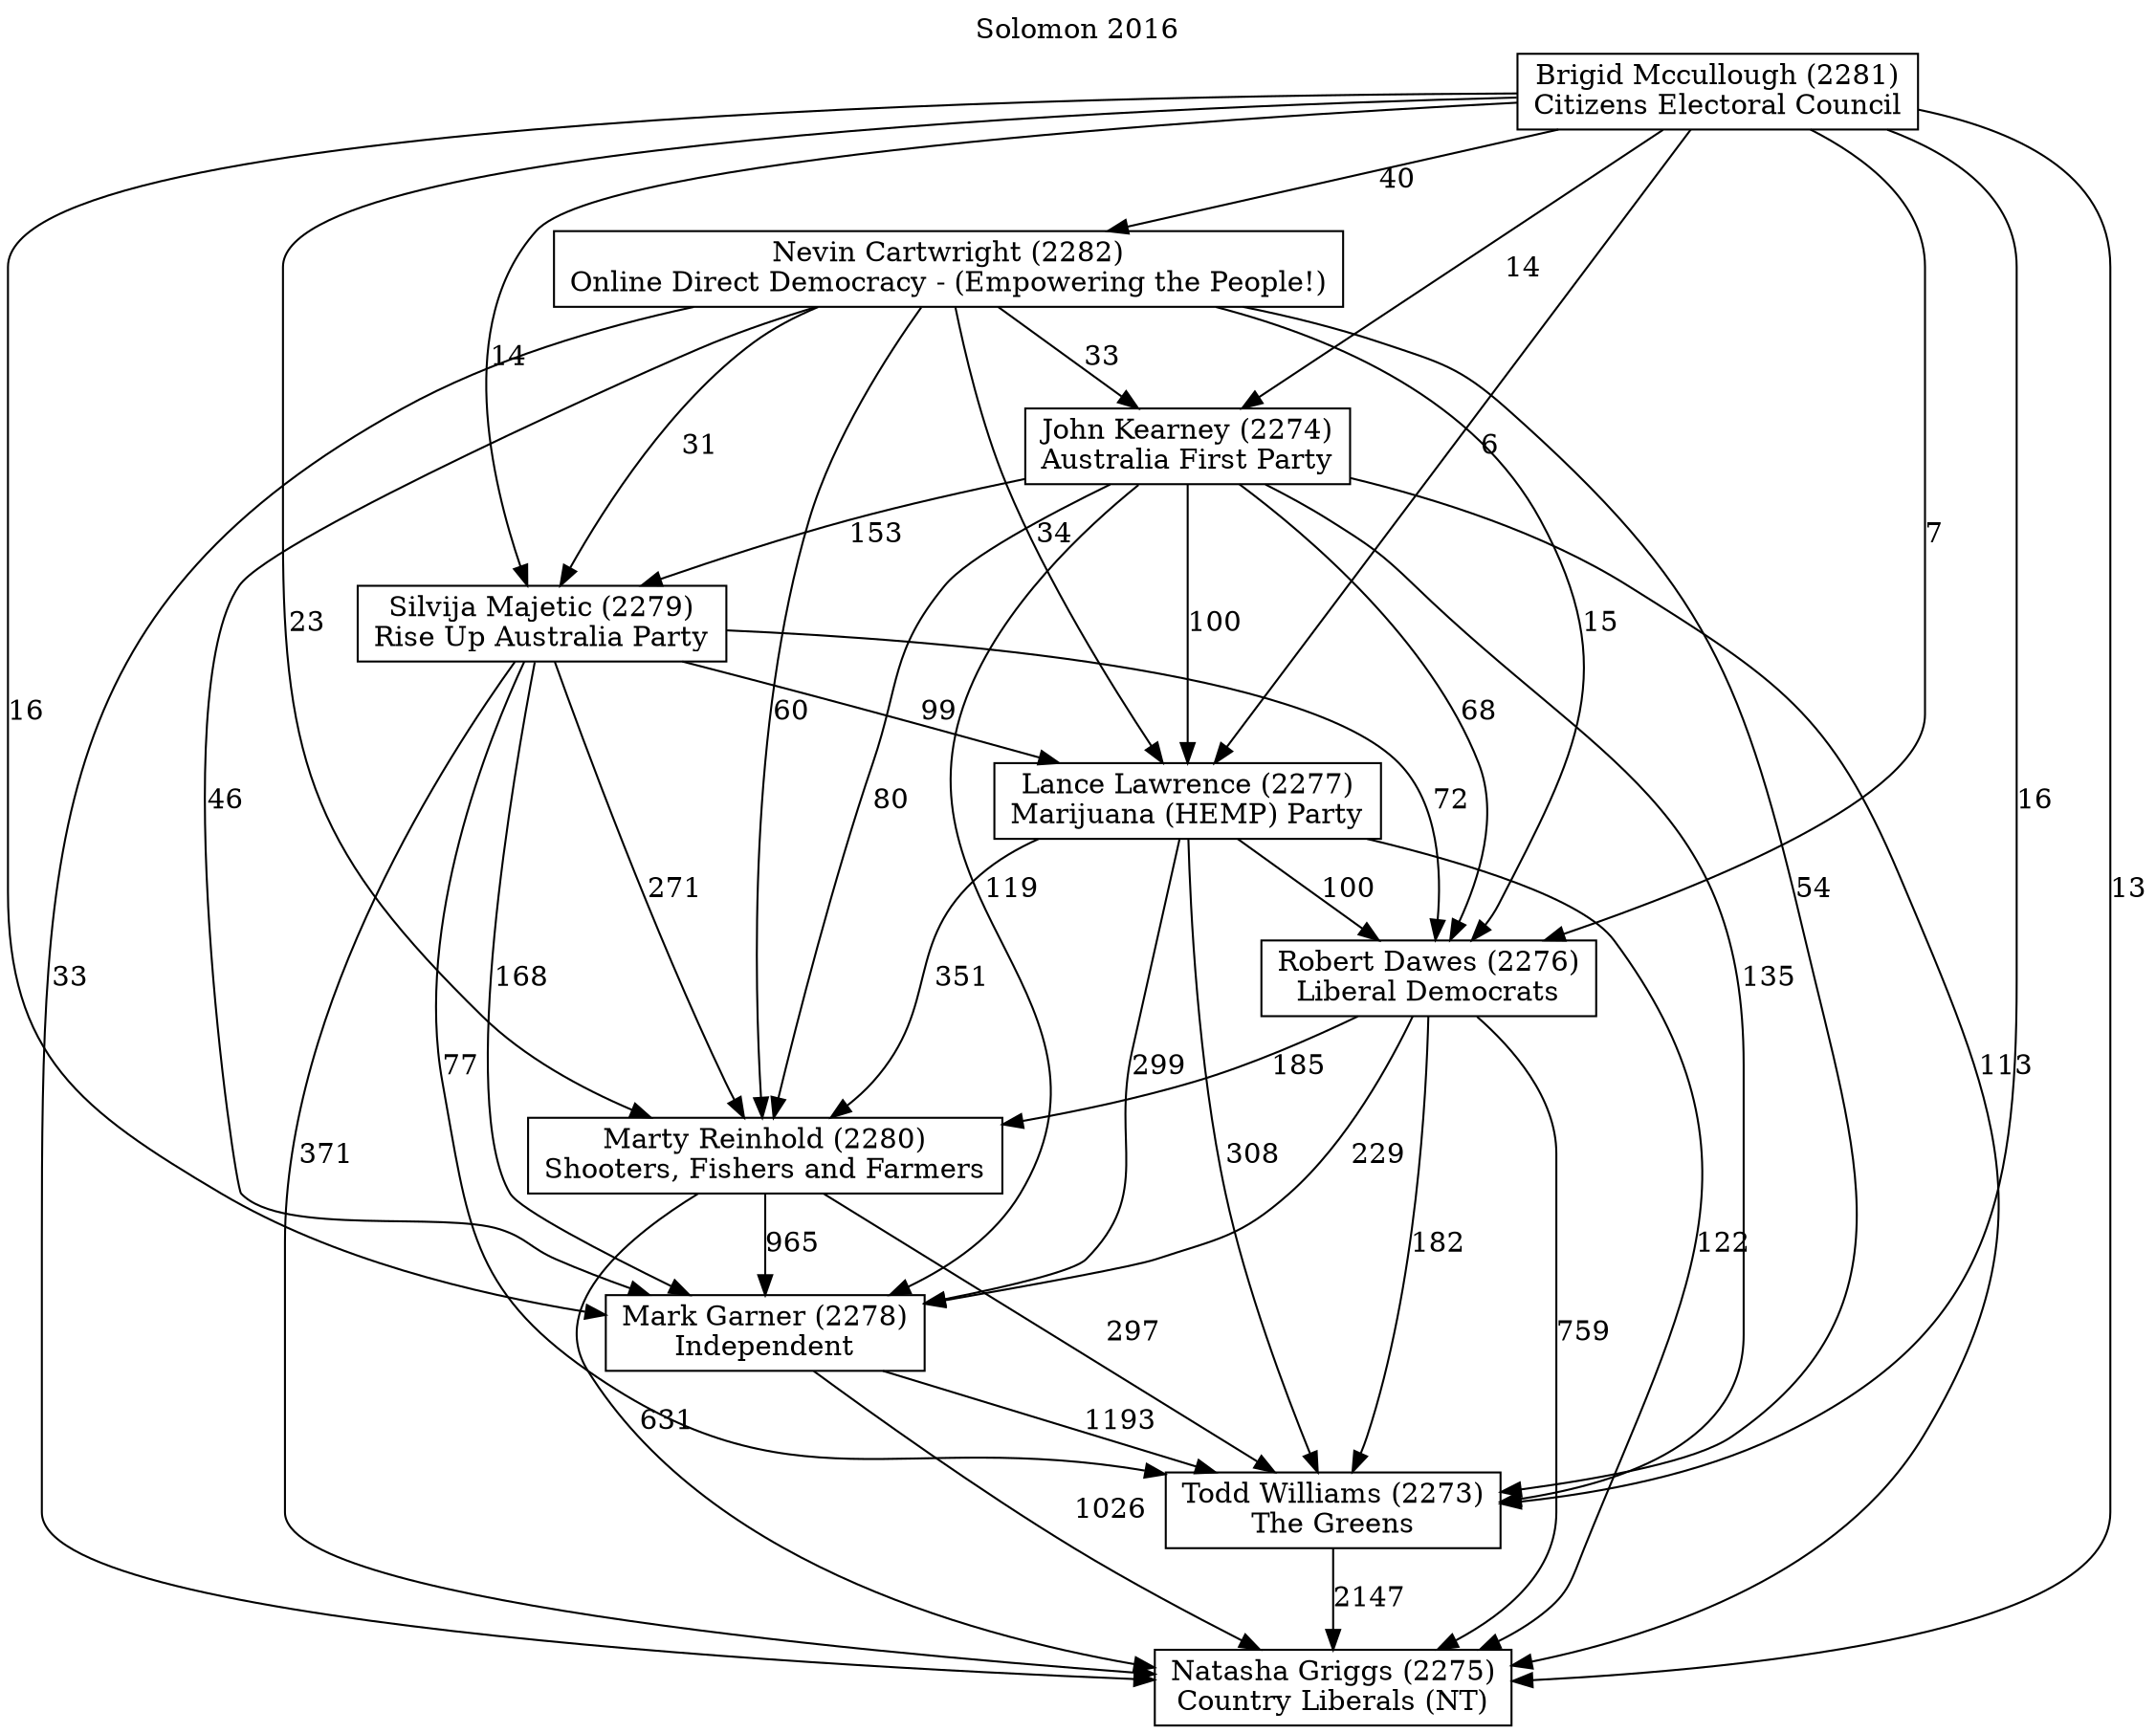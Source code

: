 // House preference flow
digraph "Natasha Griggs (2275)_Solomon_2016" {
	graph [label="Solomon 2016" labelloc=t mclimit=10]
	node [shape=box]
	"Natasha Griggs (2275)" [label="Natasha Griggs (2275)
Country Liberals (NT)"]
	"Todd Williams (2273)" [label="Todd Williams (2273)
The Greens"]
	"Mark Garner (2278)" [label="Mark Garner (2278)
Independent"]
	"Marty Reinhold (2280)" [label="Marty Reinhold (2280)
Shooters, Fishers and Farmers"]
	"Robert Dawes (2276)" [label="Robert Dawes (2276)
Liberal Democrats"]
	"Lance Lawrence (2277)" [label="Lance Lawrence (2277)
Marijuana (HEMP) Party"]
	"Silvija Majetic (2279)" [label="Silvija Majetic (2279)
Rise Up Australia Party"]
	"John Kearney (2274)" [label="John Kearney (2274)
Australia First Party"]
	"Nevin Cartwright (2282)" [label="Nevin Cartwright (2282)
Online Direct Democracy - (Empowering the People!)"]
	"Brigid Mccullough (2281)" [label="Brigid Mccullough (2281)
Citizens Electoral Council"]
	"Todd Williams (2273)" -> "Natasha Griggs (2275)" [label=2147]
	"Mark Garner (2278)" -> "Todd Williams (2273)" [label=1193]
	"Marty Reinhold (2280)" -> "Mark Garner (2278)" [label=965]
	"Robert Dawes (2276)" -> "Marty Reinhold (2280)" [label=185]
	"Lance Lawrence (2277)" -> "Robert Dawes (2276)" [label=100]
	"Silvija Majetic (2279)" -> "Lance Lawrence (2277)" [label=99]
	"John Kearney (2274)" -> "Silvija Majetic (2279)" [label=153]
	"Nevin Cartwright (2282)" -> "John Kearney (2274)" [label=33]
	"Brigid Mccullough (2281)" -> "Nevin Cartwright (2282)" [label=40]
	"Mark Garner (2278)" -> "Natasha Griggs (2275)" [label=1026]
	"Marty Reinhold (2280)" -> "Natasha Griggs (2275)" [label=631]
	"Robert Dawes (2276)" -> "Natasha Griggs (2275)" [label=759]
	"Lance Lawrence (2277)" -> "Natasha Griggs (2275)" [label=122]
	"Silvija Majetic (2279)" -> "Natasha Griggs (2275)" [label=371]
	"John Kearney (2274)" -> "Natasha Griggs (2275)" [label=113]
	"Nevin Cartwright (2282)" -> "Natasha Griggs (2275)" [label=33]
	"Brigid Mccullough (2281)" -> "Natasha Griggs (2275)" [label=13]
	"Brigid Mccullough (2281)" -> "John Kearney (2274)" [label=14]
	"Nevin Cartwright (2282)" -> "Silvija Majetic (2279)" [label=31]
	"Brigid Mccullough (2281)" -> "Silvija Majetic (2279)" [label=14]
	"John Kearney (2274)" -> "Lance Lawrence (2277)" [label=100]
	"Nevin Cartwright (2282)" -> "Lance Lawrence (2277)" [label=34]
	"Brigid Mccullough (2281)" -> "Lance Lawrence (2277)" [label=6]
	"Silvija Majetic (2279)" -> "Robert Dawes (2276)" [label=72]
	"John Kearney (2274)" -> "Robert Dawes (2276)" [label=68]
	"Nevin Cartwright (2282)" -> "Robert Dawes (2276)" [label=15]
	"Brigid Mccullough (2281)" -> "Robert Dawes (2276)" [label=7]
	"Lance Lawrence (2277)" -> "Marty Reinhold (2280)" [label=351]
	"Silvija Majetic (2279)" -> "Marty Reinhold (2280)" [label=271]
	"John Kearney (2274)" -> "Marty Reinhold (2280)" [label=80]
	"Nevin Cartwright (2282)" -> "Marty Reinhold (2280)" [label=60]
	"Brigid Mccullough (2281)" -> "Marty Reinhold (2280)" [label=23]
	"Robert Dawes (2276)" -> "Mark Garner (2278)" [label=229]
	"Lance Lawrence (2277)" -> "Mark Garner (2278)" [label=299]
	"Silvija Majetic (2279)" -> "Mark Garner (2278)" [label=168]
	"John Kearney (2274)" -> "Mark Garner (2278)" [label=119]
	"Nevin Cartwright (2282)" -> "Mark Garner (2278)" [label=46]
	"Brigid Mccullough (2281)" -> "Mark Garner (2278)" [label=16]
	"Marty Reinhold (2280)" -> "Todd Williams (2273)" [label=297]
	"Robert Dawes (2276)" -> "Todd Williams (2273)" [label=182]
	"Lance Lawrence (2277)" -> "Todd Williams (2273)" [label=308]
	"Silvija Majetic (2279)" -> "Todd Williams (2273)" [label=77]
	"John Kearney (2274)" -> "Todd Williams (2273)" [label=135]
	"Nevin Cartwright (2282)" -> "Todd Williams (2273)" [label=54]
	"Brigid Mccullough (2281)" -> "Todd Williams (2273)" [label=16]
}
